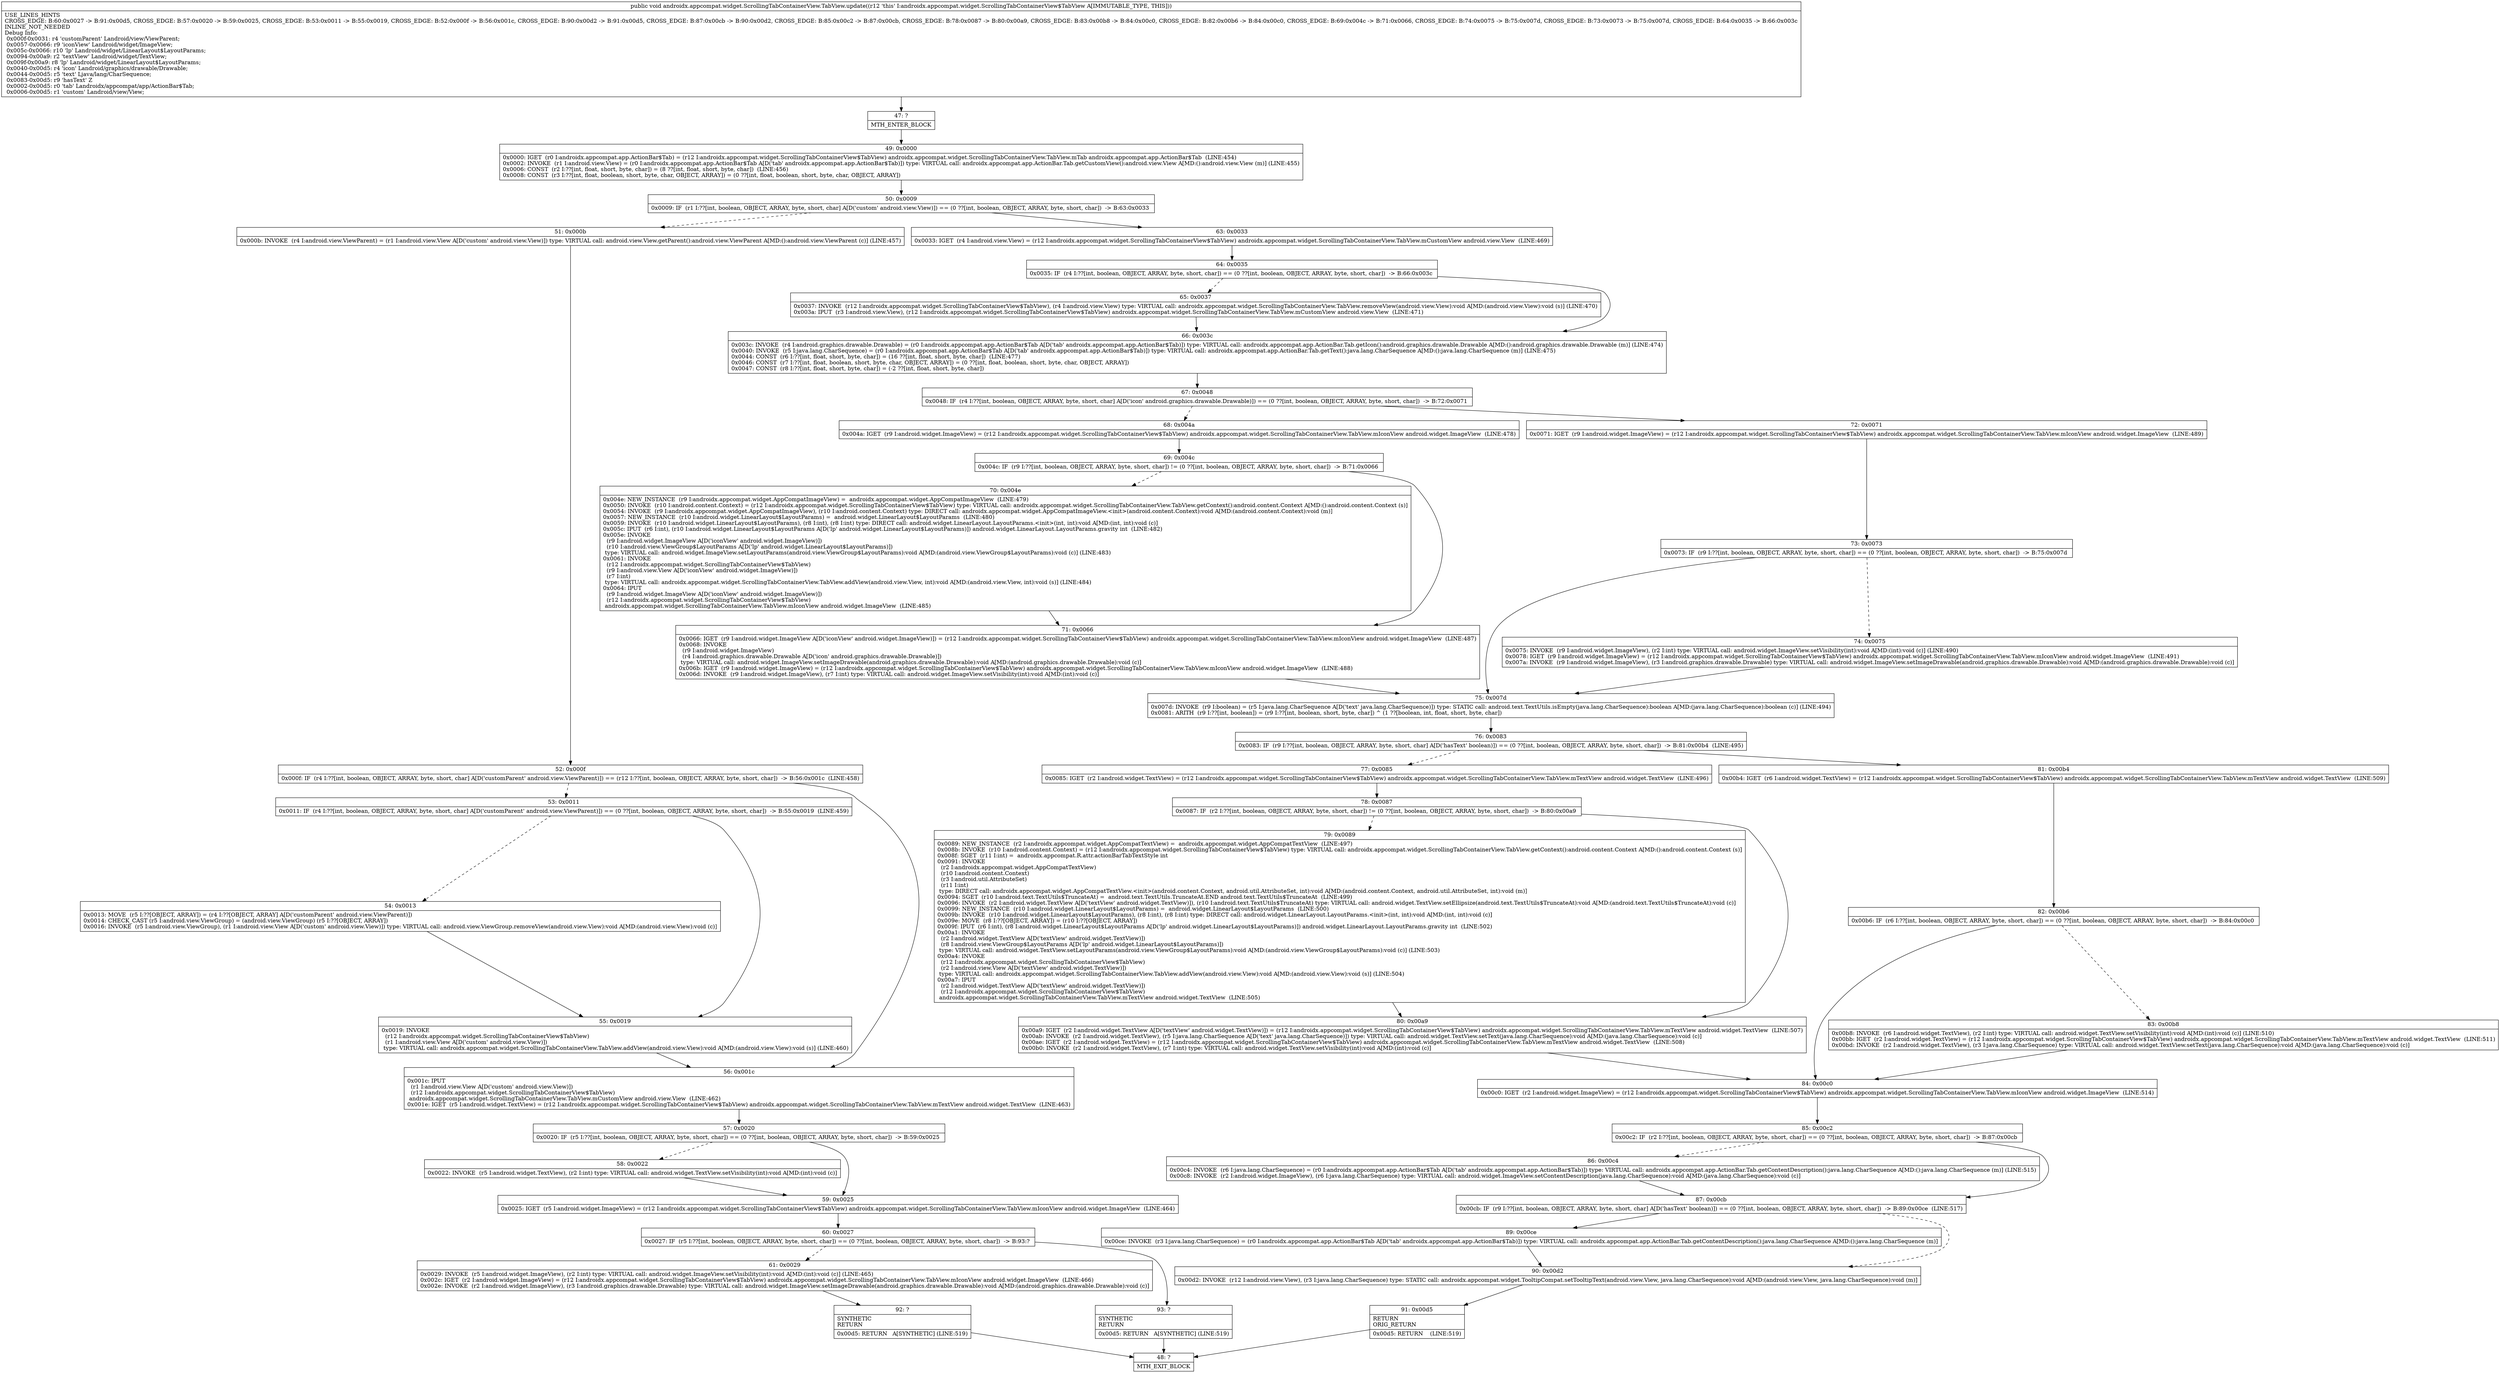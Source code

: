 digraph "CFG forandroidx.appcompat.widget.ScrollingTabContainerView.TabView.update()V" {
Node_47 [shape=record,label="{47\:\ ?|MTH_ENTER_BLOCK\l}"];
Node_49 [shape=record,label="{49\:\ 0x0000|0x0000: IGET  (r0 I:androidx.appcompat.app.ActionBar$Tab) = (r12 I:androidx.appcompat.widget.ScrollingTabContainerView$TabView) androidx.appcompat.widget.ScrollingTabContainerView.TabView.mTab androidx.appcompat.app.ActionBar$Tab  (LINE:454)\l0x0002: INVOKE  (r1 I:android.view.View) = (r0 I:androidx.appcompat.app.ActionBar$Tab A[D('tab' androidx.appcompat.app.ActionBar$Tab)]) type: VIRTUAL call: androidx.appcompat.app.ActionBar.Tab.getCustomView():android.view.View A[MD:():android.view.View (m)] (LINE:455)\l0x0006: CONST  (r2 I:??[int, float, short, byte, char]) = (8 ??[int, float, short, byte, char])  (LINE:456)\l0x0008: CONST  (r3 I:??[int, float, boolean, short, byte, char, OBJECT, ARRAY]) = (0 ??[int, float, boolean, short, byte, char, OBJECT, ARRAY]) \l}"];
Node_50 [shape=record,label="{50\:\ 0x0009|0x0009: IF  (r1 I:??[int, boolean, OBJECT, ARRAY, byte, short, char] A[D('custom' android.view.View)]) == (0 ??[int, boolean, OBJECT, ARRAY, byte, short, char])  \-\> B:63:0x0033 \l}"];
Node_51 [shape=record,label="{51\:\ 0x000b|0x000b: INVOKE  (r4 I:android.view.ViewParent) = (r1 I:android.view.View A[D('custom' android.view.View)]) type: VIRTUAL call: android.view.View.getParent():android.view.ViewParent A[MD:():android.view.ViewParent (c)] (LINE:457)\l}"];
Node_52 [shape=record,label="{52\:\ 0x000f|0x000f: IF  (r4 I:??[int, boolean, OBJECT, ARRAY, byte, short, char] A[D('customParent' android.view.ViewParent)]) == (r12 I:??[int, boolean, OBJECT, ARRAY, byte, short, char])  \-\> B:56:0x001c  (LINE:458)\l}"];
Node_53 [shape=record,label="{53\:\ 0x0011|0x0011: IF  (r4 I:??[int, boolean, OBJECT, ARRAY, byte, short, char] A[D('customParent' android.view.ViewParent)]) == (0 ??[int, boolean, OBJECT, ARRAY, byte, short, char])  \-\> B:55:0x0019  (LINE:459)\l}"];
Node_54 [shape=record,label="{54\:\ 0x0013|0x0013: MOVE  (r5 I:??[OBJECT, ARRAY]) = (r4 I:??[OBJECT, ARRAY] A[D('customParent' android.view.ViewParent)]) \l0x0014: CHECK_CAST (r5 I:android.view.ViewGroup) = (android.view.ViewGroup) (r5 I:??[OBJECT, ARRAY]) \l0x0016: INVOKE  (r5 I:android.view.ViewGroup), (r1 I:android.view.View A[D('custom' android.view.View)]) type: VIRTUAL call: android.view.ViewGroup.removeView(android.view.View):void A[MD:(android.view.View):void (c)]\l}"];
Node_55 [shape=record,label="{55\:\ 0x0019|0x0019: INVOKE  \l  (r12 I:androidx.appcompat.widget.ScrollingTabContainerView$TabView)\l  (r1 I:android.view.View A[D('custom' android.view.View)])\l type: VIRTUAL call: androidx.appcompat.widget.ScrollingTabContainerView.TabView.addView(android.view.View):void A[MD:(android.view.View):void (s)] (LINE:460)\l}"];
Node_56 [shape=record,label="{56\:\ 0x001c|0x001c: IPUT  \l  (r1 I:android.view.View A[D('custom' android.view.View)])\l  (r12 I:androidx.appcompat.widget.ScrollingTabContainerView$TabView)\l androidx.appcompat.widget.ScrollingTabContainerView.TabView.mCustomView android.view.View  (LINE:462)\l0x001e: IGET  (r5 I:android.widget.TextView) = (r12 I:androidx.appcompat.widget.ScrollingTabContainerView$TabView) androidx.appcompat.widget.ScrollingTabContainerView.TabView.mTextView android.widget.TextView  (LINE:463)\l}"];
Node_57 [shape=record,label="{57\:\ 0x0020|0x0020: IF  (r5 I:??[int, boolean, OBJECT, ARRAY, byte, short, char]) == (0 ??[int, boolean, OBJECT, ARRAY, byte, short, char])  \-\> B:59:0x0025 \l}"];
Node_58 [shape=record,label="{58\:\ 0x0022|0x0022: INVOKE  (r5 I:android.widget.TextView), (r2 I:int) type: VIRTUAL call: android.widget.TextView.setVisibility(int):void A[MD:(int):void (c)]\l}"];
Node_59 [shape=record,label="{59\:\ 0x0025|0x0025: IGET  (r5 I:android.widget.ImageView) = (r12 I:androidx.appcompat.widget.ScrollingTabContainerView$TabView) androidx.appcompat.widget.ScrollingTabContainerView.TabView.mIconView android.widget.ImageView  (LINE:464)\l}"];
Node_60 [shape=record,label="{60\:\ 0x0027|0x0027: IF  (r5 I:??[int, boolean, OBJECT, ARRAY, byte, short, char]) == (0 ??[int, boolean, OBJECT, ARRAY, byte, short, char])  \-\> B:93:? \l}"];
Node_61 [shape=record,label="{61\:\ 0x0029|0x0029: INVOKE  (r5 I:android.widget.ImageView), (r2 I:int) type: VIRTUAL call: android.widget.ImageView.setVisibility(int):void A[MD:(int):void (c)] (LINE:465)\l0x002c: IGET  (r2 I:android.widget.ImageView) = (r12 I:androidx.appcompat.widget.ScrollingTabContainerView$TabView) androidx.appcompat.widget.ScrollingTabContainerView.TabView.mIconView android.widget.ImageView  (LINE:466)\l0x002e: INVOKE  (r2 I:android.widget.ImageView), (r3 I:android.graphics.drawable.Drawable) type: VIRTUAL call: android.widget.ImageView.setImageDrawable(android.graphics.drawable.Drawable):void A[MD:(android.graphics.drawable.Drawable):void (c)]\l}"];
Node_92 [shape=record,label="{92\:\ ?|SYNTHETIC\lRETURN\l|0x00d5: RETURN   A[SYNTHETIC] (LINE:519)\l}"];
Node_48 [shape=record,label="{48\:\ ?|MTH_EXIT_BLOCK\l}"];
Node_93 [shape=record,label="{93\:\ ?|SYNTHETIC\lRETURN\l|0x00d5: RETURN   A[SYNTHETIC] (LINE:519)\l}"];
Node_63 [shape=record,label="{63\:\ 0x0033|0x0033: IGET  (r4 I:android.view.View) = (r12 I:androidx.appcompat.widget.ScrollingTabContainerView$TabView) androidx.appcompat.widget.ScrollingTabContainerView.TabView.mCustomView android.view.View  (LINE:469)\l}"];
Node_64 [shape=record,label="{64\:\ 0x0035|0x0035: IF  (r4 I:??[int, boolean, OBJECT, ARRAY, byte, short, char]) == (0 ??[int, boolean, OBJECT, ARRAY, byte, short, char])  \-\> B:66:0x003c \l}"];
Node_65 [shape=record,label="{65\:\ 0x0037|0x0037: INVOKE  (r12 I:androidx.appcompat.widget.ScrollingTabContainerView$TabView), (r4 I:android.view.View) type: VIRTUAL call: androidx.appcompat.widget.ScrollingTabContainerView.TabView.removeView(android.view.View):void A[MD:(android.view.View):void (s)] (LINE:470)\l0x003a: IPUT  (r3 I:android.view.View), (r12 I:androidx.appcompat.widget.ScrollingTabContainerView$TabView) androidx.appcompat.widget.ScrollingTabContainerView.TabView.mCustomView android.view.View  (LINE:471)\l}"];
Node_66 [shape=record,label="{66\:\ 0x003c|0x003c: INVOKE  (r4 I:android.graphics.drawable.Drawable) = (r0 I:androidx.appcompat.app.ActionBar$Tab A[D('tab' androidx.appcompat.app.ActionBar$Tab)]) type: VIRTUAL call: androidx.appcompat.app.ActionBar.Tab.getIcon():android.graphics.drawable.Drawable A[MD:():android.graphics.drawable.Drawable (m)] (LINE:474)\l0x0040: INVOKE  (r5 I:java.lang.CharSequence) = (r0 I:androidx.appcompat.app.ActionBar$Tab A[D('tab' androidx.appcompat.app.ActionBar$Tab)]) type: VIRTUAL call: androidx.appcompat.app.ActionBar.Tab.getText():java.lang.CharSequence A[MD:():java.lang.CharSequence (m)] (LINE:475)\l0x0044: CONST  (r6 I:??[int, float, short, byte, char]) = (16 ??[int, float, short, byte, char])  (LINE:477)\l0x0046: CONST  (r7 I:??[int, float, boolean, short, byte, char, OBJECT, ARRAY]) = (0 ??[int, float, boolean, short, byte, char, OBJECT, ARRAY]) \l0x0047: CONST  (r8 I:??[int, float, short, byte, char]) = (\-2 ??[int, float, short, byte, char]) \l}"];
Node_67 [shape=record,label="{67\:\ 0x0048|0x0048: IF  (r4 I:??[int, boolean, OBJECT, ARRAY, byte, short, char] A[D('icon' android.graphics.drawable.Drawable)]) == (0 ??[int, boolean, OBJECT, ARRAY, byte, short, char])  \-\> B:72:0x0071 \l}"];
Node_68 [shape=record,label="{68\:\ 0x004a|0x004a: IGET  (r9 I:android.widget.ImageView) = (r12 I:androidx.appcompat.widget.ScrollingTabContainerView$TabView) androidx.appcompat.widget.ScrollingTabContainerView.TabView.mIconView android.widget.ImageView  (LINE:478)\l}"];
Node_69 [shape=record,label="{69\:\ 0x004c|0x004c: IF  (r9 I:??[int, boolean, OBJECT, ARRAY, byte, short, char]) != (0 ??[int, boolean, OBJECT, ARRAY, byte, short, char])  \-\> B:71:0x0066 \l}"];
Node_70 [shape=record,label="{70\:\ 0x004e|0x004e: NEW_INSTANCE  (r9 I:androidx.appcompat.widget.AppCompatImageView) =  androidx.appcompat.widget.AppCompatImageView  (LINE:479)\l0x0050: INVOKE  (r10 I:android.content.Context) = (r12 I:androidx.appcompat.widget.ScrollingTabContainerView$TabView) type: VIRTUAL call: androidx.appcompat.widget.ScrollingTabContainerView.TabView.getContext():android.content.Context A[MD:():android.content.Context (s)]\l0x0054: INVOKE  (r9 I:androidx.appcompat.widget.AppCompatImageView), (r10 I:android.content.Context) type: DIRECT call: androidx.appcompat.widget.AppCompatImageView.\<init\>(android.content.Context):void A[MD:(android.content.Context):void (m)]\l0x0057: NEW_INSTANCE  (r10 I:android.widget.LinearLayout$LayoutParams) =  android.widget.LinearLayout$LayoutParams  (LINE:480)\l0x0059: INVOKE  (r10 I:android.widget.LinearLayout$LayoutParams), (r8 I:int), (r8 I:int) type: DIRECT call: android.widget.LinearLayout.LayoutParams.\<init\>(int, int):void A[MD:(int, int):void (c)]\l0x005c: IPUT  (r6 I:int), (r10 I:android.widget.LinearLayout$LayoutParams A[D('lp' android.widget.LinearLayout$LayoutParams)]) android.widget.LinearLayout.LayoutParams.gravity int  (LINE:482)\l0x005e: INVOKE  \l  (r9 I:android.widget.ImageView A[D('iconView' android.widget.ImageView)])\l  (r10 I:android.view.ViewGroup$LayoutParams A[D('lp' android.widget.LinearLayout$LayoutParams)])\l type: VIRTUAL call: android.widget.ImageView.setLayoutParams(android.view.ViewGroup$LayoutParams):void A[MD:(android.view.ViewGroup$LayoutParams):void (c)] (LINE:483)\l0x0061: INVOKE  \l  (r12 I:androidx.appcompat.widget.ScrollingTabContainerView$TabView)\l  (r9 I:android.view.View A[D('iconView' android.widget.ImageView)])\l  (r7 I:int)\l type: VIRTUAL call: androidx.appcompat.widget.ScrollingTabContainerView.TabView.addView(android.view.View, int):void A[MD:(android.view.View, int):void (s)] (LINE:484)\l0x0064: IPUT  \l  (r9 I:android.widget.ImageView A[D('iconView' android.widget.ImageView)])\l  (r12 I:androidx.appcompat.widget.ScrollingTabContainerView$TabView)\l androidx.appcompat.widget.ScrollingTabContainerView.TabView.mIconView android.widget.ImageView  (LINE:485)\l}"];
Node_71 [shape=record,label="{71\:\ 0x0066|0x0066: IGET  (r9 I:android.widget.ImageView A[D('iconView' android.widget.ImageView)]) = (r12 I:androidx.appcompat.widget.ScrollingTabContainerView$TabView) androidx.appcompat.widget.ScrollingTabContainerView.TabView.mIconView android.widget.ImageView  (LINE:487)\l0x0068: INVOKE  \l  (r9 I:android.widget.ImageView)\l  (r4 I:android.graphics.drawable.Drawable A[D('icon' android.graphics.drawable.Drawable)])\l type: VIRTUAL call: android.widget.ImageView.setImageDrawable(android.graphics.drawable.Drawable):void A[MD:(android.graphics.drawable.Drawable):void (c)]\l0x006b: IGET  (r9 I:android.widget.ImageView) = (r12 I:androidx.appcompat.widget.ScrollingTabContainerView$TabView) androidx.appcompat.widget.ScrollingTabContainerView.TabView.mIconView android.widget.ImageView  (LINE:488)\l0x006d: INVOKE  (r9 I:android.widget.ImageView), (r7 I:int) type: VIRTUAL call: android.widget.ImageView.setVisibility(int):void A[MD:(int):void (c)]\l}"];
Node_75 [shape=record,label="{75\:\ 0x007d|0x007d: INVOKE  (r9 I:boolean) = (r5 I:java.lang.CharSequence A[D('text' java.lang.CharSequence)]) type: STATIC call: android.text.TextUtils.isEmpty(java.lang.CharSequence):boolean A[MD:(java.lang.CharSequence):boolean (c)] (LINE:494)\l0x0081: ARITH  (r9 I:??[int, boolean]) = (r9 I:??[int, boolean, short, byte, char]) ^ (1 ??[boolean, int, float, short, byte, char]) \l}"];
Node_76 [shape=record,label="{76\:\ 0x0083|0x0083: IF  (r9 I:??[int, boolean, OBJECT, ARRAY, byte, short, char] A[D('hasText' boolean)]) == (0 ??[int, boolean, OBJECT, ARRAY, byte, short, char])  \-\> B:81:0x00b4  (LINE:495)\l}"];
Node_77 [shape=record,label="{77\:\ 0x0085|0x0085: IGET  (r2 I:android.widget.TextView) = (r12 I:androidx.appcompat.widget.ScrollingTabContainerView$TabView) androidx.appcompat.widget.ScrollingTabContainerView.TabView.mTextView android.widget.TextView  (LINE:496)\l}"];
Node_78 [shape=record,label="{78\:\ 0x0087|0x0087: IF  (r2 I:??[int, boolean, OBJECT, ARRAY, byte, short, char]) != (0 ??[int, boolean, OBJECT, ARRAY, byte, short, char])  \-\> B:80:0x00a9 \l}"];
Node_79 [shape=record,label="{79\:\ 0x0089|0x0089: NEW_INSTANCE  (r2 I:androidx.appcompat.widget.AppCompatTextView) =  androidx.appcompat.widget.AppCompatTextView  (LINE:497)\l0x008b: INVOKE  (r10 I:android.content.Context) = (r12 I:androidx.appcompat.widget.ScrollingTabContainerView$TabView) type: VIRTUAL call: androidx.appcompat.widget.ScrollingTabContainerView.TabView.getContext():android.content.Context A[MD:():android.content.Context (s)]\l0x008f: SGET  (r11 I:int) =  androidx.appcompat.R.attr.actionBarTabTextStyle int \l0x0091: INVOKE  \l  (r2 I:androidx.appcompat.widget.AppCompatTextView)\l  (r10 I:android.content.Context)\l  (r3 I:android.util.AttributeSet)\l  (r11 I:int)\l type: DIRECT call: androidx.appcompat.widget.AppCompatTextView.\<init\>(android.content.Context, android.util.AttributeSet, int):void A[MD:(android.content.Context, android.util.AttributeSet, int):void (m)]\l0x0094: SGET  (r10 I:android.text.TextUtils$TruncateAt) =  android.text.TextUtils.TruncateAt.END android.text.TextUtils$TruncateAt  (LINE:499)\l0x0096: INVOKE  (r2 I:android.widget.TextView A[D('textView' android.widget.TextView)]), (r10 I:android.text.TextUtils$TruncateAt) type: VIRTUAL call: android.widget.TextView.setEllipsize(android.text.TextUtils$TruncateAt):void A[MD:(android.text.TextUtils$TruncateAt):void (c)]\l0x0099: NEW_INSTANCE  (r10 I:android.widget.LinearLayout$LayoutParams) =  android.widget.LinearLayout$LayoutParams  (LINE:500)\l0x009b: INVOKE  (r10 I:android.widget.LinearLayout$LayoutParams), (r8 I:int), (r8 I:int) type: DIRECT call: android.widget.LinearLayout.LayoutParams.\<init\>(int, int):void A[MD:(int, int):void (c)]\l0x009e: MOVE  (r8 I:??[OBJECT, ARRAY]) = (r10 I:??[OBJECT, ARRAY]) \l0x009f: IPUT  (r6 I:int), (r8 I:android.widget.LinearLayout$LayoutParams A[D('lp' android.widget.LinearLayout$LayoutParams)]) android.widget.LinearLayout.LayoutParams.gravity int  (LINE:502)\l0x00a1: INVOKE  \l  (r2 I:android.widget.TextView A[D('textView' android.widget.TextView)])\l  (r8 I:android.view.ViewGroup$LayoutParams A[D('lp' android.widget.LinearLayout$LayoutParams)])\l type: VIRTUAL call: android.widget.TextView.setLayoutParams(android.view.ViewGroup$LayoutParams):void A[MD:(android.view.ViewGroup$LayoutParams):void (c)] (LINE:503)\l0x00a4: INVOKE  \l  (r12 I:androidx.appcompat.widget.ScrollingTabContainerView$TabView)\l  (r2 I:android.view.View A[D('textView' android.widget.TextView)])\l type: VIRTUAL call: androidx.appcompat.widget.ScrollingTabContainerView.TabView.addView(android.view.View):void A[MD:(android.view.View):void (s)] (LINE:504)\l0x00a7: IPUT  \l  (r2 I:android.widget.TextView A[D('textView' android.widget.TextView)])\l  (r12 I:androidx.appcompat.widget.ScrollingTabContainerView$TabView)\l androidx.appcompat.widget.ScrollingTabContainerView.TabView.mTextView android.widget.TextView  (LINE:505)\l}"];
Node_80 [shape=record,label="{80\:\ 0x00a9|0x00a9: IGET  (r2 I:android.widget.TextView A[D('textView' android.widget.TextView)]) = (r12 I:androidx.appcompat.widget.ScrollingTabContainerView$TabView) androidx.appcompat.widget.ScrollingTabContainerView.TabView.mTextView android.widget.TextView  (LINE:507)\l0x00ab: INVOKE  (r2 I:android.widget.TextView), (r5 I:java.lang.CharSequence A[D('text' java.lang.CharSequence)]) type: VIRTUAL call: android.widget.TextView.setText(java.lang.CharSequence):void A[MD:(java.lang.CharSequence):void (c)]\l0x00ae: IGET  (r2 I:android.widget.TextView) = (r12 I:androidx.appcompat.widget.ScrollingTabContainerView$TabView) androidx.appcompat.widget.ScrollingTabContainerView.TabView.mTextView android.widget.TextView  (LINE:508)\l0x00b0: INVOKE  (r2 I:android.widget.TextView), (r7 I:int) type: VIRTUAL call: android.widget.TextView.setVisibility(int):void A[MD:(int):void (c)]\l}"];
Node_84 [shape=record,label="{84\:\ 0x00c0|0x00c0: IGET  (r2 I:android.widget.ImageView) = (r12 I:androidx.appcompat.widget.ScrollingTabContainerView$TabView) androidx.appcompat.widget.ScrollingTabContainerView.TabView.mIconView android.widget.ImageView  (LINE:514)\l}"];
Node_85 [shape=record,label="{85\:\ 0x00c2|0x00c2: IF  (r2 I:??[int, boolean, OBJECT, ARRAY, byte, short, char]) == (0 ??[int, boolean, OBJECT, ARRAY, byte, short, char])  \-\> B:87:0x00cb \l}"];
Node_86 [shape=record,label="{86\:\ 0x00c4|0x00c4: INVOKE  (r6 I:java.lang.CharSequence) = (r0 I:androidx.appcompat.app.ActionBar$Tab A[D('tab' androidx.appcompat.app.ActionBar$Tab)]) type: VIRTUAL call: androidx.appcompat.app.ActionBar.Tab.getContentDescription():java.lang.CharSequence A[MD:():java.lang.CharSequence (m)] (LINE:515)\l0x00c8: INVOKE  (r2 I:android.widget.ImageView), (r6 I:java.lang.CharSequence) type: VIRTUAL call: android.widget.ImageView.setContentDescription(java.lang.CharSequence):void A[MD:(java.lang.CharSequence):void (c)]\l}"];
Node_87 [shape=record,label="{87\:\ 0x00cb|0x00cb: IF  (r9 I:??[int, boolean, OBJECT, ARRAY, byte, short, char] A[D('hasText' boolean)]) == (0 ??[int, boolean, OBJECT, ARRAY, byte, short, char])  \-\> B:89:0x00ce  (LINE:517)\l}"];
Node_89 [shape=record,label="{89\:\ 0x00ce|0x00ce: INVOKE  (r3 I:java.lang.CharSequence) = (r0 I:androidx.appcompat.app.ActionBar$Tab A[D('tab' androidx.appcompat.app.ActionBar$Tab)]) type: VIRTUAL call: androidx.appcompat.app.ActionBar.Tab.getContentDescription():java.lang.CharSequence A[MD:():java.lang.CharSequence (m)]\l}"];
Node_90 [shape=record,label="{90\:\ 0x00d2|0x00d2: INVOKE  (r12 I:android.view.View), (r3 I:java.lang.CharSequence) type: STATIC call: androidx.appcompat.widget.TooltipCompat.setTooltipText(android.view.View, java.lang.CharSequence):void A[MD:(android.view.View, java.lang.CharSequence):void (m)]\l}"];
Node_91 [shape=record,label="{91\:\ 0x00d5|RETURN\lORIG_RETURN\l|0x00d5: RETURN    (LINE:519)\l}"];
Node_81 [shape=record,label="{81\:\ 0x00b4|0x00b4: IGET  (r6 I:android.widget.TextView) = (r12 I:androidx.appcompat.widget.ScrollingTabContainerView$TabView) androidx.appcompat.widget.ScrollingTabContainerView.TabView.mTextView android.widget.TextView  (LINE:509)\l}"];
Node_82 [shape=record,label="{82\:\ 0x00b6|0x00b6: IF  (r6 I:??[int, boolean, OBJECT, ARRAY, byte, short, char]) == (0 ??[int, boolean, OBJECT, ARRAY, byte, short, char])  \-\> B:84:0x00c0 \l}"];
Node_83 [shape=record,label="{83\:\ 0x00b8|0x00b8: INVOKE  (r6 I:android.widget.TextView), (r2 I:int) type: VIRTUAL call: android.widget.TextView.setVisibility(int):void A[MD:(int):void (c)] (LINE:510)\l0x00bb: IGET  (r2 I:android.widget.TextView) = (r12 I:androidx.appcompat.widget.ScrollingTabContainerView$TabView) androidx.appcompat.widget.ScrollingTabContainerView.TabView.mTextView android.widget.TextView  (LINE:511)\l0x00bd: INVOKE  (r2 I:android.widget.TextView), (r3 I:java.lang.CharSequence) type: VIRTUAL call: android.widget.TextView.setText(java.lang.CharSequence):void A[MD:(java.lang.CharSequence):void (c)]\l}"];
Node_72 [shape=record,label="{72\:\ 0x0071|0x0071: IGET  (r9 I:android.widget.ImageView) = (r12 I:androidx.appcompat.widget.ScrollingTabContainerView$TabView) androidx.appcompat.widget.ScrollingTabContainerView.TabView.mIconView android.widget.ImageView  (LINE:489)\l}"];
Node_73 [shape=record,label="{73\:\ 0x0073|0x0073: IF  (r9 I:??[int, boolean, OBJECT, ARRAY, byte, short, char]) == (0 ??[int, boolean, OBJECT, ARRAY, byte, short, char])  \-\> B:75:0x007d \l}"];
Node_74 [shape=record,label="{74\:\ 0x0075|0x0075: INVOKE  (r9 I:android.widget.ImageView), (r2 I:int) type: VIRTUAL call: android.widget.ImageView.setVisibility(int):void A[MD:(int):void (c)] (LINE:490)\l0x0078: IGET  (r9 I:android.widget.ImageView) = (r12 I:androidx.appcompat.widget.ScrollingTabContainerView$TabView) androidx.appcompat.widget.ScrollingTabContainerView.TabView.mIconView android.widget.ImageView  (LINE:491)\l0x007a: INVOKE  (r9 I:android.widget.ImageView), (r3 I:android.graphics.drawable.Drawable) type: VIRTUAL call: android.widget.ImageView.setImageDrawable(android.graphics.drawable.Drawable):void A[MD:(android.graphics.drawable.Drawable):void (c)]\l}"];
MethodNode[shape=record,label="{public void androidx.appcompat.widget.ScrollingTabContainerView.TabView.update((r12 'this' I:androidx.appcompat.widget.ScrollingTabContainerView$TabView A[IMMUTABLE_TYPE, THIS]))  | USE_LINES_HINTS\lCROSS_EDGE: B:60:0x0027 \-\> B:91:0x00d5, CROSS_EDGE: B:57:0x0020 \-\> B:59:0x0025, CROSS_EDGE: B:53:0x0011 \-\> B:55:0x0019, CROSS_EDGE: B:52:0x000f \-\> B:56:0x001c, CROSS_EDGE: B:90:0x00d2 \-\> B:91:0x00d5, CROSS_EDGE: B:87:0x00cb \-\> B:90:0x00d2, CROSS_EDGE: B:85:0x00c2 \-\> B:87:0x00cb, CROSS_EDGE: B:78:0x0087 \-\> B:80:0x00a9, CROSS_EDGE: B:83:0x00b8 \-\> B:84:0x00c0, CROSS_EDGE: B:82:0x00b6 \-\> B:84:0x00c0, CROSS_EDGE: B:69:0x004c \-\> B:71:0x0066, CROSS_EDGE: B:74:0x0075 \-\> B:75:0x007d, CROSS_EDGE: B:73:0x0073 \-\> B:75:0x007d, CROSS_EDGE: B:64:0x0035 \-\> B:66:0x003c\lINLINE_NOT_NEEDED\lDebug Info:\l  0x000f\-0x0031: r4 'customParent' Landroid\/view\/ViewParent;\l  0x0057\-0x0066: r9 'iconView' Landroid\/widget\/ImageView;\l  0x005c\-0x0066: r10 'lp' Landroid\/widget\/LinearLayout$LayoutParams;\l  0x0094\-0x00a9: r2 'textView' Landroid\/widget\/TextView;\l  0x009f\-0x00a9: r8 'lp' Landroid\/widget\/LinearLayout$LayoutParams;\l  0x0040\-0x00d5: r4 'icon' Landroid\/graphics\/drawable\/Drawable;\l  0x0044\-0x00d5: r5 'text' Ljava\/lang\/CharSequence;\l  0x0083\-0x00d5: r9 'hasText' Z\l  0x0002\-0x00d5: r0 'tab' Landroidx\/appcompat\/app\/ActionBar$Tab;\l  0x0006\-0x00d5: r1 'custom' Landroid\/view\/View;\l}"];
MethodNode -> Node_47;Node_47 -> Node_49;
Node_49 -> Node_50;
Node_50 -> Node_51[style=dashed];
Node_50 -> Node_63;
Node_51 -> Node_52;
Node_52 -> Node_53[style=dashed];
Node_52 -> Node_56;
Node_53 -> Node_54[style=dashed];
Node_53 -> Node_55;
Node_54 -> Node_55;
Node_55 -> Node_56;
Node_56 -> Node_57;
Node_57 -> Node_58[style=dashed];
Node_57 -> Node_59;
Node_58 -> Node_59;
Node_59 -> Node_60;
Node_60 -> Node_61[style=dashed];
Node_60 -> Node_93;
Node_61 -> Node_92;
Node_92 -> Node_48;
Node_93 -> Node_48;
Node_63 -> Node_64;
Node_64 -> Node_65[style=dashed];
Node_64 -> Node_66;
Node_65 -> Node_66;
Node_66 -> Node_67;
Node_67 -> Node_68[style=dashed];
Node_67 -> Node_72;
Node_68 -> Node_69;
Node_69 -> Node_70[style=dashed];
Node_69 -> Node_71;
Node_70 -> Node_71;
Node_71 -> Node_75;
Node_75 -> Node_76;
Node_76 -> Node_77[style=dashed];
Node_76 -> Node_81;
Node_77 -> Node_78;
Node_78 -> Node_79[style=dashed];
Node_78 -> Node_80;
Node_79 -> Node_80;
Node_80 -> Node_84;
Node_84 -> Node_85;
Node_85 -> Node_86[style=dashed];
Node_85 -> Node_87;
Node_86 -> Node_87;
Node_87 -> Node_89;
Node_87 -> Node_90[style=dashed];
Node_89 -> Node_90;
Node_90 -> Node_91;
Node_91 -> Node_48;
Node_81 -> Node_82;
Node_82 -> Node_83[style=dashed];
Node_82 -> Node_84;
Node_83 -> Node_84;
Node_72 -> Node_73;
Node_73 -> Node_74[style=dashed];
Node_73 -> Node_75;
Node_74 -> Node_75;
}

